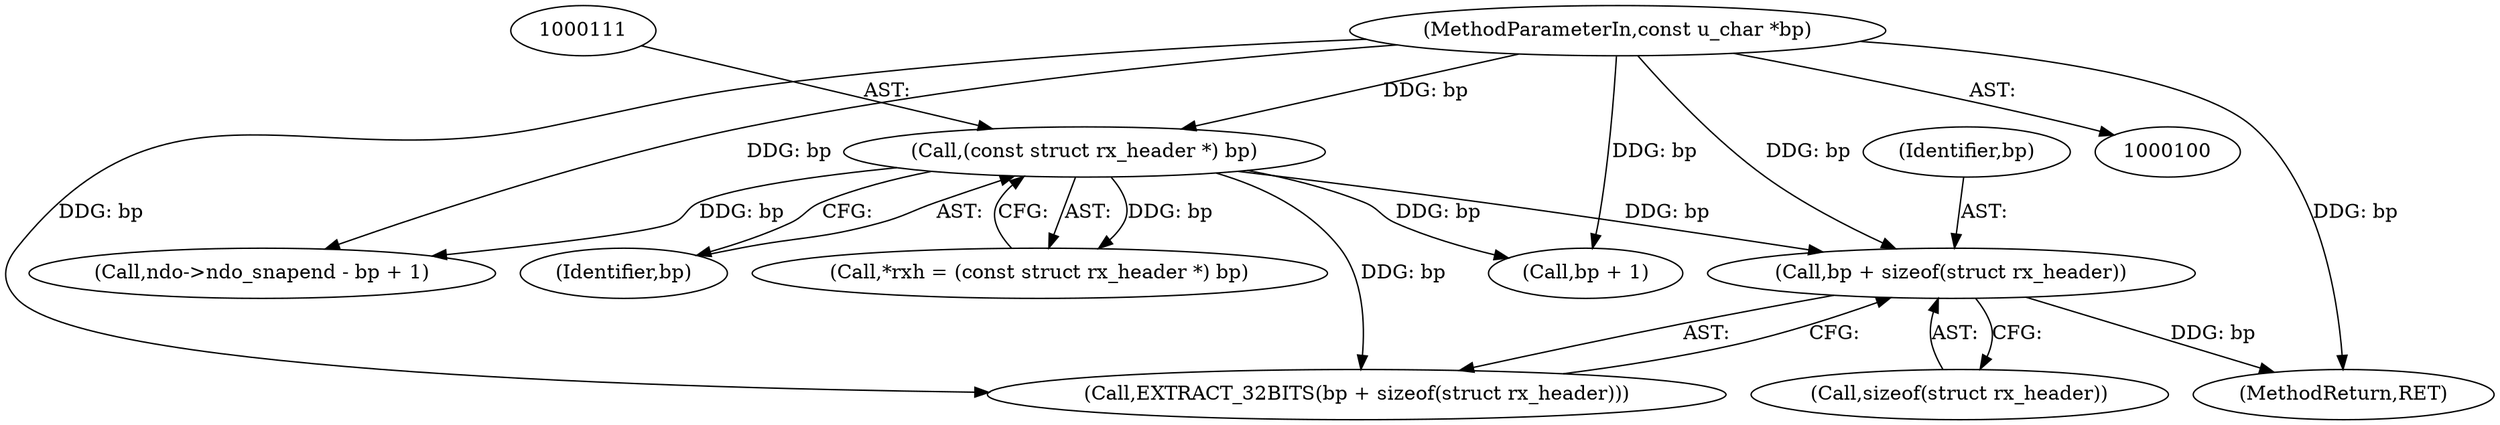 digraph "0_tcpdump_c24922e692a52121e853a84ead6b9337f4c08a94_0@pointer" {
"1000194" [label="(Call,bp + sizeof(struct rx_header))"];
"1000102" [label="(MethodParameterIn,const u_char *bp)"];
"1000110" [label="(Call,(const struct rx_header *) bp)"];
"1000108" [label="(Call,*rxh = (const struct rx_header *) bp)"];
"1000110" [label="(Call,(const struct rx_header *) bp)"];
"1000115" [label="(Call,ndo->ndo_snapend - bp + 1)"];
"1000194" [label="(Call,bp + sizeof(struct rx_header))"];
"1000196" [label="(Call,sizeof(struct rx_header))"];
"1000112" [label="(Identifier,bp)"];
"1000119" [label="(Call,bp + 1)"];
"1000102" [label="(MethodParameterIn,const u_char *bp)"];
"1000198" [label="(MethodReturn,RET)"];
"1000193" [label="(Call,EXTRACT_32BITS(bp + sizeof(struct rx_header)))"];
"1000195" [label="(Identifier,bp)"];
"1000194" -> "1000193"  [label="AST: "];
"1000194" -> "1000196"  [label="CFG: "];
"1000195" -> "1000194"  [label="AST: "];
"1000196" -> "1000194"  [label="AST: "];
"1000193" -> "1000194"  [label="CFG: "];
"1000194" -> "1000198"  [label="DDG: bp"];
"1000102" -> "1000194"  [label="DDG: bp"];
"1000110" -> "1000194"  [label="DDG: bp"];
"1000102" -> "1000100"  [label="AST: "];
"1000102" -> "1000198"  [label="DDG: bp"];
"1000102" -> "1000110"  [label="DDG: bp"];
"1000102" -> "1000115"  [label="DDG: bp"];
"1000102" -> "1000119"  [label="DDG: bp"];
"1000102" -> "1000193"  [label="DDG: bp"];
"1000110" -> "1000108"  [label="AST: "];
"1000110" -> "1000112"  [label="CFG: "];
"1000111" -> "1000110"  [label="AST: "];
"1000112" -> "1000110"  [label="AST: "];
"1000108" -> "1000110"  [label="CFG: "];
"1000110" -> "1000108"  [label="DDG: bp"];
"1000110" -> "1000115"  [label="DDG: bp"];
"1000110" -> "1000119"  [label="DDG: bp"];
"1000110" -> "1000193"  [label="DDG: bp"];
}

